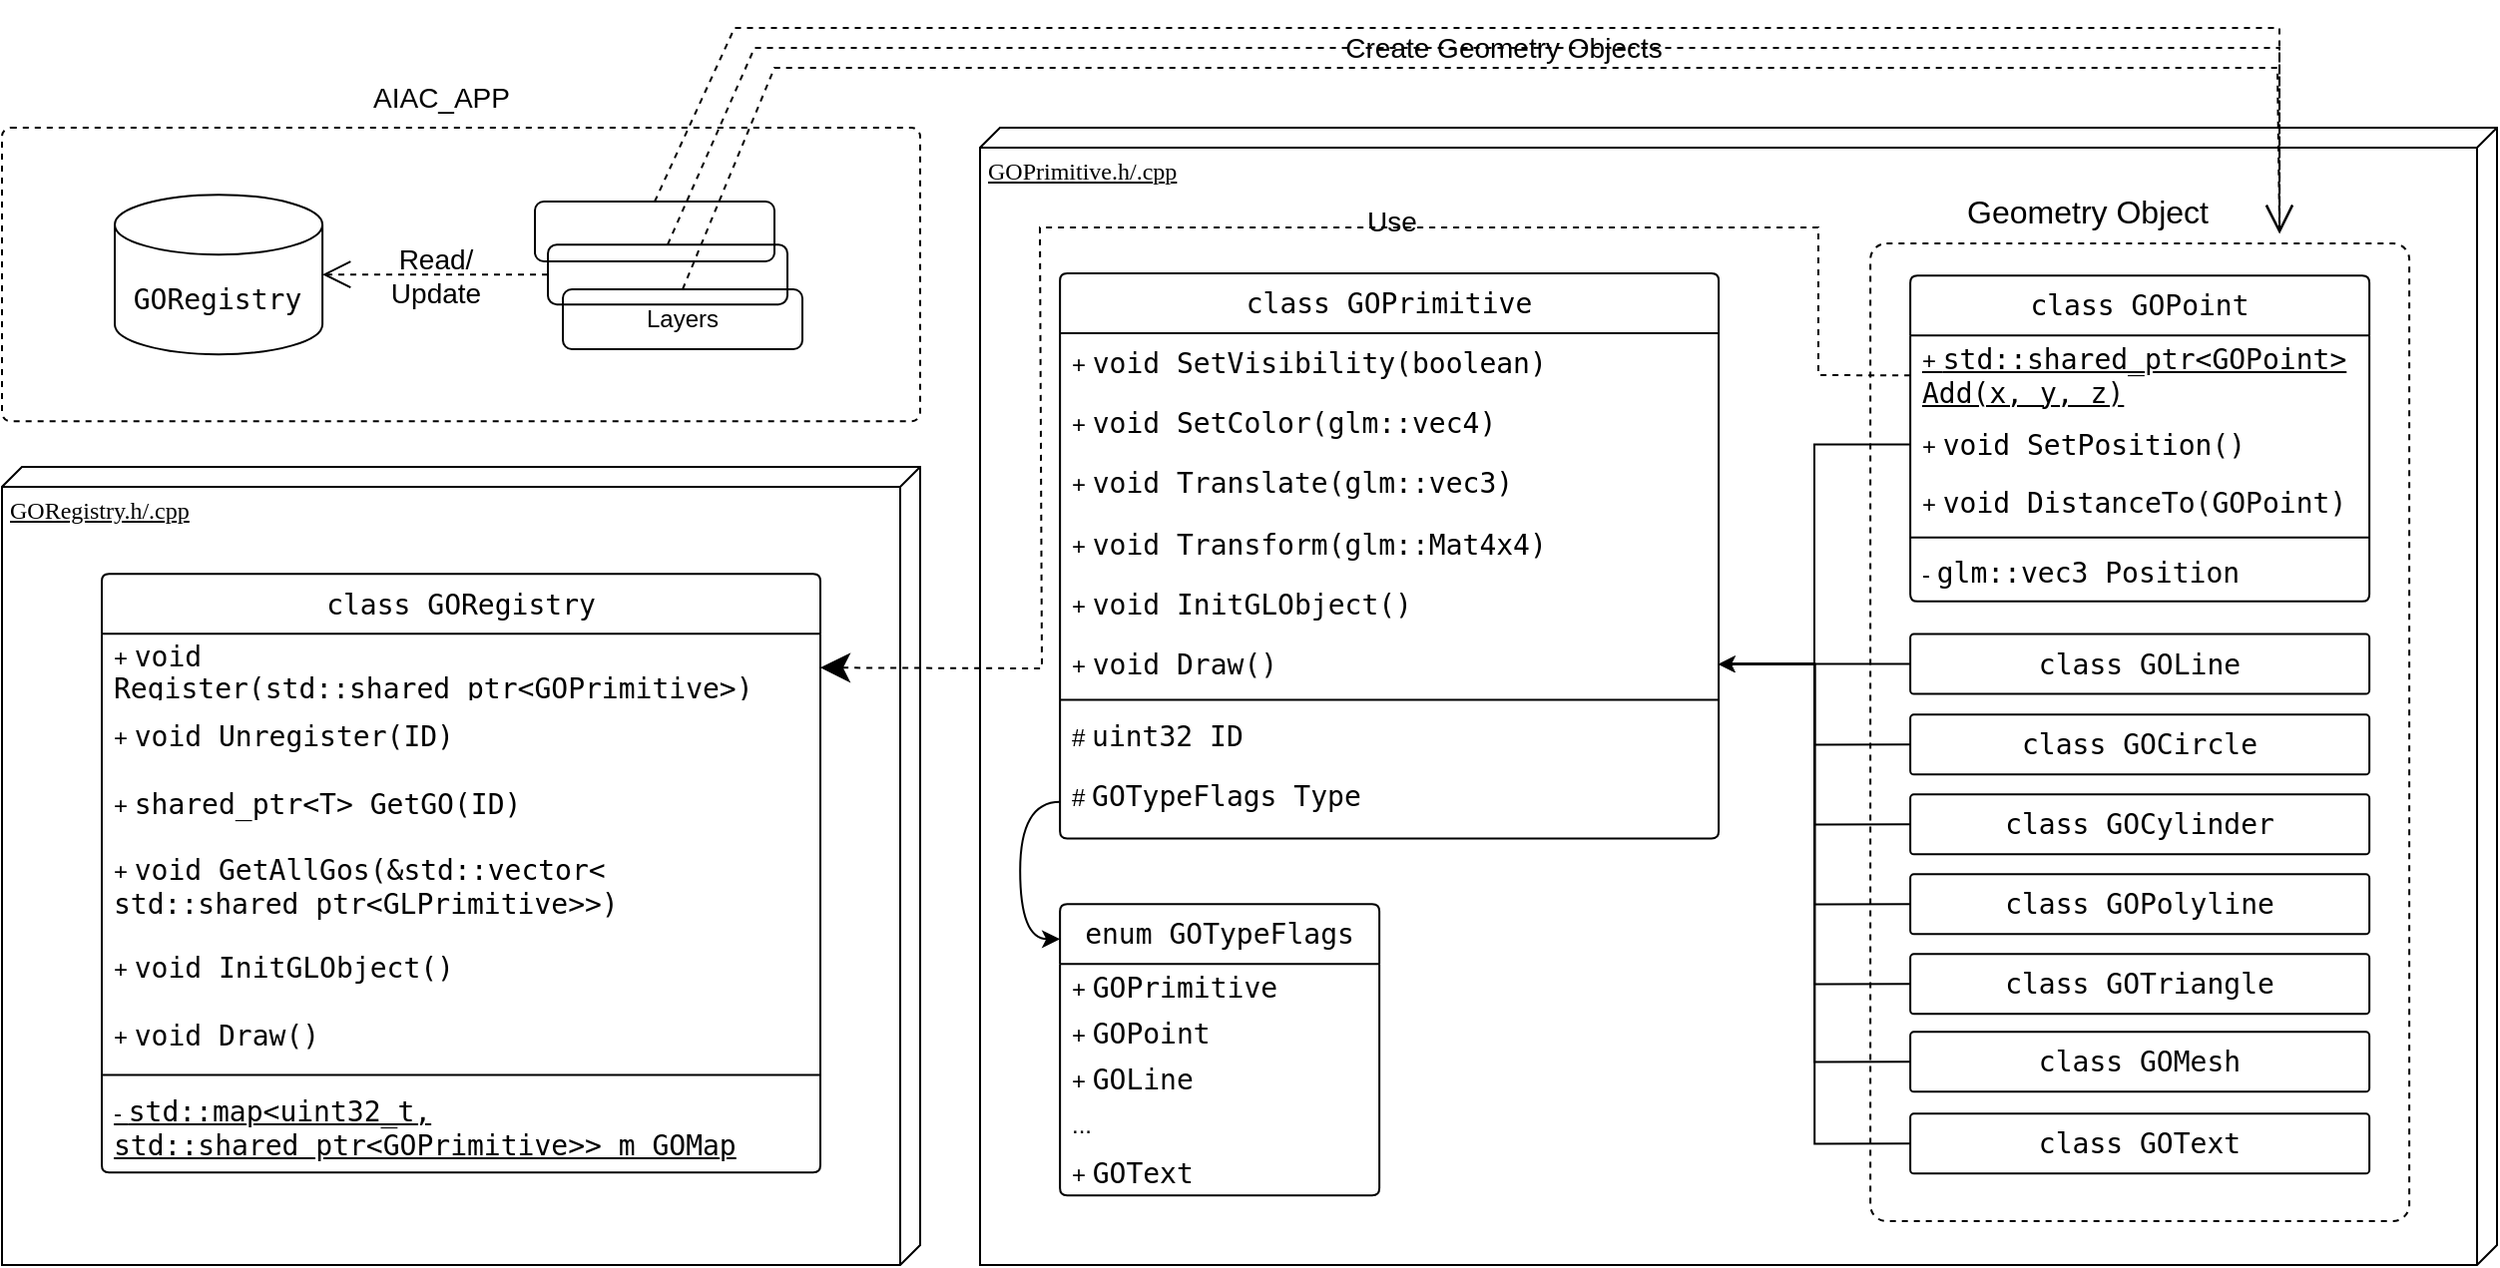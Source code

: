 <mxfile scale="2" border="0">
    <diagram id="C5RBs43oDa-KdzZeNtuy" name="Page-1">
        <mxGraphModel dx="2845" dy="1226" grid="0" gridSize="10" guides="1" tooltips="1" connect="1" arrows="1" fold="1" page="1" pageScale="1" pageWidth="1169" pageHeight="827" background="none" math="0" shadow="0">
            <root>
                <mxCell id="WIyWlLk6GJQsqaUBKTNV-0"/>
                <mxCell id="WIyWlLk6GJQsqaUBKTNV-1" parent="WIyWlLk6GJQsqaUBKTNV-0"/>
                <mxCell id="sMStKUehqGQMSR1SdG5j-219" value="" style="rounded=1;whiteSpace=wrap;html=1;dashed=1;strokeWidth=1;perimeterSpacing=5;arcSize=3;fillColor=none;" parent="WIyWlLk6GJQsqaUBKTNV-1" vertex="1">
                    <mxGeometry x="-788" y="80" width="460" height="147.14" as="geometry"/>
                </mxCell>
                <mxCell id="sMStKUehqGQMSR1SdG5j-0" value="GOPrimitive.h/.cpp" style="verticalAlign=top;align=left;spacingTop=8;spacingLeft=2;spacingRight=12;shape=cube;size=10;direction=south;fontStyle=4;html=1;rounded=0;shadow=0;comic=0;labelBackgroundColor=none;strokeWidth=1;fontFamily=Verdana;fontSize=12;fillColor=none;fontColor=default;" parent="WIyWlLk6GJQsqaUBKTNV-1" vertex="1">
                    <mxGeometry x="-298" y="80" width="760" height="570" as="geometry"/>
                </mxCell>
                <mxCell id="sMStKUehqGQMSR1SdG5j-194" value="" style="rounded=1;whiteSpace=wrap;html=1;dashed=1;strokeWidth=1;perimeterSpacing=5;arcSize=3;fillColor=none;" parent="WIyWlLk6GJQsqaUBKTNV-1" vertex="1">
                    <mxGeometry x="148.06" y="138" width="270" height="490" as="geometry"/>
                </mxCell>
                <mxCell id="sMStKUehqGQMSR1SdG5j-5" value="" style="group;fillColor=none;" parent="WIyWlLk6GJQsqaUBKTNV-1" connectable="0" vertex="1">
                    <mxGeometry x="-257.94" y="153" width="330" height="320" as="geometry"/>
                </mxCell>
                <mxCell id="sMStKUehqGQMSR1SdG5j-6" value="&lt;span style=&quot;font-family: &amp;quot;Droid Sans Mono&amp;quot;, &amp;quot;monospace&amp;quot;, monospace, &amp;quot;UbuntuMono Nerd Font&amp;quot;, Consolas, &amp;quot;Courier New&amp;quot;, monospace; font-size: 14px;&quot;&gt;class&amp;nbsp;&lt;/span&gt;&lt;font face=&quot;Droid Sans Mono, monospace, monospace, UbuntuMono Nerd Font, Consolas, Courier New, monospace&quot;&gt;&lt;span style=&quot;font-size: 14px;&quot;&gt;GOPrimitive&lt;/span&gt;&lt;/font&gt;" style="swimlane;fontStyle=0;childLayout=stackLayout;horizontal=1;startSize=30;horizontalStack=0;resizeParent=1;resizeParentMax=0;resizeLast=0;collapsible=1;marginBottom=0;whiteSpace=wrap;html=1;fontColor=default;rounded=1;arcSize=4;swimlaneLine=1;fillColor=none;" parent="sMStKUehqGQMSR1SdG5j-5" vertex="1">
                    <mxGeometry width="330" height="283.194" as="geometry">
                        <mxRectangle x="878" y="661" width="54" height="30" as="alternateBounds"/>
                    </mxGeometry>
                </mxCell>
                <mxCell id="sMStKUehqGQMSR1SdG5j-7" value="&lt;div style=&quot;text-align: center;&quot;&gt;&lt;span style=&quot;background-color: initial;&quot;&gt;+&amp;nbsp;&lt;/span&gt;&lt;span style=&quot;background-color: initial;&quot;&gt;&lt;font face=&quot;Droid Sans Mono, monospace, monospace, UbuntuMono Nerd Font, Consolas, Courier New, monospace&quot;&gt;&lt;span style=&quot;font-size: 14px;&quot;&gt;void SetVisibility(boolean)&lt;/span&gt;&lt;/font&gt;&lt;/span&gt;&lt;/div&gt;" style="text;strokeColor=none;fillColor=none;align=left;verticalAlign=middle;spacingLeft=4;spacingRight=4;overflow=hidden;points=[[0,0.5],[1,0.5]];portConstraint=eastwest;rotatable=0;whiteSpace=wrap;html=1;fontColor=default;" parent="sMStKUehqGQMSR1SdG5j-6" vertex="1">
                    <mxGeometry y="30" width="330" height="30.155" as="geometry"/>
                </mxCell>
                <mxCell id="sMStKUehqGQMSR1SdG5j-8" value="&lt;span style=&quot;text-align: center; background-color: initial;&quot;&gt;+&amp;nbsp;&lt;/span&gt;&lt;span style=&quot;text-align: center; background-color: initial;&quot;&gt;&lt;font face=&quot;Droid Sans Mono, monospace, monospace, UbuntuMono Nerd Font, Consolas, Courier New, monospace&quot;&gt;&lt;span style=&quot;font-size: 14px;&quot;&gt;void SetColor(glm::vec4)&lt;/span&gt;&lt;/font&gt;&lt;/span&gt;" style="text;strokeColor=none;fillColor=none;align=left;verticalAlign=middle;spacingLeft=4;spacingRight=4;overflow=hidden;points=[[0,0.5],[1,0.5]];portConstraint=eastwest;rotatable=0;whiteSpace=wrap;html=1;fontColor=default;" parent="sMStKUehqGQMSR1SdG5j-6" vertex="1">
                    <mxGeometry y="60.155" width="330" height="30.155" as="geometry"/>
                </mxCell>
                <mxCell id="sMStKUehqGQMSR1SdG5j-21" value="&lt;span style=&quot;text-align: center; background-color: initial;&quot;&gt;+&amp;nbsp;&lt;/span&gt;&lt;span style=&quot;text-align: center; background-color: initial;&quot;&gt;&lt;font face=&quot;Droid Sans Mono, monospace, monospace, UbuntuMono Nerd Font, Consolas, Courier New, monospace&quot;&gt;&lt;span style=&quot;font-size: 14px;&quot;&gt;void Translate(glm::vec3)&lt;/span&gt;&lt;/font&gt;&lt;/span&gt;" style="text;strokeColor=none;fillColor=none;align=left;verticalAlign=middle;spacingLeft=4;spacingRight=4;overflow=hidden;points=[[0,0.5],[1,0.5]];portConstraint=eastwest;rotatable=0;whiteSpace=wrap;html=1;fontColor=default;" parent="sMStKUehqGQMSR1SdG5j-6" vertex="1">
                    <mxGeometry y="90.309" width="330" height="30.155" as="geometry"/>
                </mxCell>
                <mxCell id="sMStKUehqGQMSR1SdG5j-22" value="&lt;span style=&quot;background-color: initial; text-align: center;&quot;&gt;+&amp;nbsp;&lt;/span&gt;&lt;span style=&quot;background-color: initial; text-align: center;&quot;&gt;&lt;font face=&quot;Droid Sans Mono, monospace, monospace, UbuntuMono Nerd Font, Consolas, Courier New, monospace&quot;&gt;&lt;span style=&quot;font-size: 14px;&quot;&gt;void Transform(glm::Mat4x4)&lt;/span&gt;&lt;/font&gt;&lt;/span&gt;" style="text;strokeColor=none;fillColor=none;align=left;verticalAlign=middle;spacingLeft=4;spacingRight=4;overflow=hidden;points=[[0,0.5],[1,0.5]];portConstraint=eastwest;rotatable=0;whiteSpace=wrap;html=1;fontColor=default;" parent="sMStKUehqGQMSR1SdG5j-6" vertex="1">
                    <mxGeometry y="120.464" width="330" height="30.155" as="geometry"/>
                </mxCell>
                <mxCell id="sMStKUehqGQMSR1SdG5j-23" value="&lt;span style=&quot;background-color: initial; text-align: center;&quot;&gt;+&amp;nbsp;&lt;/span&gt;&lt;span style=&quot;background-color: initial; text-align: center;&quot;&gt;&lt;font face=&quot;Droid Sans Mono, monospace, monospace, UbuntuMono Nerd Font, Consolas, Courier New, monospace&quot;&gt;&lt;span style=&quot;font-size: 14px;&quot;&gt;void InitGLObject()&lt;/span&gt;&lt;/font&gt;&lt;/span&gt;" style="text;strokeColor=none;fillColor=none;align=left;verticalAlign=middle;spacingLeft=4;spacingRight=4;overflow=hidden;points=[[0,0.5],[1,0.5]];portConstraint=eastwest;rotatable=0;whiteSpace=wrap;html=1;fontColor=default;" parent="sMStKUehqGQMSR1SdG5j-6" vertex="1">
                    <mxGeometry y="150.619" width="330" height="30.155" as="geometry"/>
                </mxCell>
                <mxCell id="sMStKUehqGQMSR1SdG5j-24" value="&lt;span style=&quot;background-color: initial; text-align: center;&quot;&gt;+&amp;nbsp;&lt;/span&gt;&lt;span style=&quot;background-color: initial; text-align: center;&quot;&gt;&lt;font face=&quot;Droid Sans Mono, monospace, monospace, UbuntuMono Nerd Font, Consolas, Courier New, monospace&quot;&gt;&lt;span style=&quot;font-size: 14px;&quot;&gt;void Draw()&lt;/span&gt;&lt;/font&gt;&lt;/span&gt;" style="text;strokeColor=none;fillColor=none;align=left;verticalAlign=middle;spacingLeft=4;spacingRight=4;overflow=hidden;points=[[0,0.5],[1,0.5]];portConstraint=eastwest;rotatable=0;whiteSpace=wrap;html=1;fontColor=default;" parent="sMStKUehqGQMSR1SdG5j-6" vertex="1">
                    <mxGeometry y="180.773" width="330" height="30.155" as="geometry"/>
                </mxCell>
                <mxCell id="sMStKUehqGQMSR1SdG5j-28" value="" style="line;strokeWidth=1;fillColor=none;align=left;verticalAlign=middle;spacingTop=-1;spacingLeft=3;spacingRight=3;rotatable=0;labelPosition=right;points=[];portConstraint=eastwest;strokeColor=inherit;" parent="sMStKUehqGQMSR1SdG5j-6" vertex="1">
                    <mxGeometry y="210.928" width="330" height="5.571" as="geometry"/>
                </mxCell>
                <mxCell id="sMStKUehqGQMSR1SdG5j-31" value="&lt;span style=&quot;background-color: initial; text-align: center;&quot;&gt;#&amp;nbsp;&lt;/span&gt;&lt;span style=&quot;background-color: initial; text-align: center;&quot;&gt;&lt;font face=&quot;Droid Sans Mono, monospace, monospace, UbuntuMono Nerd Font, Consolas, Courier New, monospace&quot;&gt;&lt;span style=&quot;font-size: 14px;&quot;&gt;uint32 ID&lt;/span&gt;&lt;/font&gt;&lt;/span&gt;" style="text;strokeColor=none;fillColor=none;align=left;verticalAlign=middle;spacingLeft=4;spacingRight=4;overflow=hidden;points=[[0,0.5],[1,0.5]];portConstraint=eastwest;rotatable=0;whiteSpace=wrap;html=1;fontColor=default;" parent="sMStKUehqGQMSR1SdG5j-6" vertex="1">
                    <mxGeometry y="216.499" width="330" height="30.155" as="geometry"/>
                </mxCell>
                <mxCell id="sMStKUehqGQMSR1SdG5j-9" value="&lt;span style=&quot;text-align: center; background-color: initial;&quot;&gt;#&amp;nbsp;&lt;/span&gt;&lt;span style=&quot;text-align: center; background-color: initial;&quot;&gt;&lt;font face=&quot;Droid Sans Mono, monospace, monospace, UbuntuMono Nerd Font, Consolas, Courier New, monospace&quot;&gt;&lt;span style=&quot;font-size: 14px;&quot;&gt;GOTypeFlags Type&lt;/span&gt;&lt;/font&gt;&lt;/span&gt;" style="text;strokeColor=none;fillColor=none;align=left;verticalAlign=top;spacingLeft=4;spacingRight=4;overflow=hidden;points=[[0,0.5],[1,0.5]];portConstraint=eastwest;rotatable=0;whiteSpace=wrap;html=1;fontColor=default;" parent="sMStKUehqGQMSR1SdG5j-6" vertex="1">
                    <mxGeometry y="246.654" width="330" height="36.54" as="geometry"/>
                </mxCell>
                <mxCell id="sMStKUehqGQMSR1SdG5j-33" value="" style="group" parent="WIyWlLk6GJQsqaUBKTNV-1" connectable="0" vertex="1">
                    <mxGeometry x="-257.94" y="469.16" width="160" height="150" as="geometry"/>
                </mxCell>
                <mxCell id="sMStKUehqGQMSR1SdG5j-34" value="&lt;span style=&quot;font-family: &amp;quot;Droid Sans Mono&amp;quot;, &amp;quot;monospace&amp;quot;, monospace, &amp;quot;UbuntuMono Nerd Font&amp;quot;, Consolas, &amp;quot;Courier New&amp;quot;, monospace; font-size: 14px;&quot;&gt;enum&amp;nbsp;&lt;/span&gt;&lt;font face=&quot;Droid Sans Mono, monospace, monospace, UbuntuMono Nerd Font, Consolas, Courier New, monospace&quot;&gt;&lt;span style=&quot;font-size: 14px;&quot;&gt;GOTypeFlags&lt;/span&gt;&lt;/font&gt;" style="swimlane;fontStyle=0;childLayout=stackLayout;horizontal=1;startSize=30;horizontalStack=0;resizeParent=1;resizeParentMax=0;resizeLast=0;collapsible=1;marginBottom=0;whiteSpace=wrap;html=1;fontColor=default;rounded=1;arcSize=4;swimlaneLine=1;fillColor=none;" parent="sMStKUehqGQMSR1SdG5j-33" vertex="1">
                    <mxGeometry width="160" height="145.979" as="geometry">
                        <mxRectangle x="878" y="661" width="54" height="30" as="alternateBounds"/>
                    </mxGeometry>
                </mxCell>
                <mxCell id="sMStKUehqGQMSR1SdG5j-43" value="&lt;span style=&quot;background-color: initial; text-align: center;&quot;&gt;+&amp;nbsp;&lt;font face=&quot;Droid Sans Mono, monospace, monospace, UbuntuMono Nerd Font, Consolas, Courier New, monospace&quot;&gt;&lt;span style=&quot;font-size: 14px;&quot;&gt;GOPrimitive&lt;/span&gt;&lt;/font&gt;&lt;/span&gt;" style="text;strokeColor=none;fillColor=none;align=left;verticalAlign=middle;spacingLeft=4;spacingRight=4;overflow=hidden;points=[[0,0.5],[1,0.5]];portConstraint=eastwest;rotatable=0;whiteSpace=wrap;html=1;fontColor=default;" parent="sMStKUehqGQMSR1SdG5j-34" vertex="1">
                    <mxGeometry y="30" width="160" height="23.196" as="geometry"/>
                </mxCell>
                <mxCell id="sMStKUehqGQMSR1SdG5j-46" value="&lt;span style=&quot;background-color: initial; text-align: center;&quot;&gt;+&amp;nbsp;&lt;font face=&quot;Droid Sans Mono, monospace, monospace, UbuntuMono Nerd Font, Consolas, Courier New, monospace&quot;&gt;&lt;span style=&quot;font-size: 14px;&quot;&gt;GOPoint&lt;/span&gt;&lt;/font&gt;&lt;/span&gt;" style="text;strokeColor=none;fillColor=none;align=left;verticalAlign=middle;spacingLeft=4;spacingRight=4;overflow=hidden;points=[[0,0.5],[1,0.5]];portConstraint=eastwest;rotatable=0;whiteSpace=wrap;html=1;fontColor=default;" parent="sMStKUehqGQMSR1SdG5j-34" vertex="1">
                    <mxGeometry y="53.196" width="160" height="23.196" as="geometry"/>
                </mxCell>
                <mxCell id="sMStKUehqGQMSR1SdG5j-48" value="&lt;span style=&quot;background-color: initial; text-align: center;&quot;&gt;+&amp;nbsp;&lt;font face=&quot;Droid Sans Mono, monospace, monospace, UbuntuMono Nerd Font, Consolas, Courier New, monospace&quot;&gt;&lt;span style=&quot;font-size: 14px;&quot;&gt;GOLine&lt;/span&gt;&lt;/font&gt;&lt;/span&gt;" style="text;strokeColor=none;fillColor=none;align=left;verticalAlign=middle;spacingLeft=4;spacingRight=4;overflow=hidden;points=[[0,0.5],[1,0.5]];portConstraint=eastwest;rotatable=0;whiteSpace=wrap;html=1;fontColor=default;" parent="sMStKUehqGQMSR1SdG5j-34" vertex="1">
                    <mxGeometry y="76.392" width="160" height="23.196" as="geometry"/>
                </mxCell>
                <mxCell id="sMStKUehqGQMSR1SdG5j-161" value="&lt;div style=&quot;text-align: center;&quot;&gt;&lt;span style=&quot;background-color: initial;&quot;&gt;...&lt;/span&gt;&lt;/div&gt;" style="text;strokeColor=none;fillColor=none;align=left;verticalAlign=middle;spacingLeft=4;spacingRight=4;overflow=hidden;points=[[0,0.5],[1,0.5]];portConstraint=eastwest;rotatable=0;whiteSpace=wrap;html=1;fontColor=default;" parent="sMStKUehqGQMSR1SdG5j-34" vertex="1">
                    <mxGeometry y="99.588" width="160" height="23.196" as="geometry"/>
                </mxCell>
                <mxCell id="sMStKUehqGQMSR1SdG5j-53" value="&lt;span style=&quot;background-color: initial; text-align: center;&quot;&gt;+&amp;nbsp;&lt;font face=&quot;Droid Sans Mono, monospace, monospace, UbuntuMono Nerd Font, Consolas, Courier New, monospace&quot;&gt;&lt;span style=&quot;font-size: 14px;&quot;&gt;GOText&lt;/span&gt;&lt;/font&gt;&lt;/span&gt;" style="text;strokeColor=none;fillColor=none;align=left;verticalAlign=middle;spacingLeft=4;spacingRight=4;overflow=hidden;points=[[0,0.5],[1,0.5]];portConstraint=eastwest;rotatable=0;whiteSpace=wrap;html=1;fontColor=default;" parent="sMStKUehqGQMSR1SdG5j-34" vertex="1">
                    <mxGeometry y="122.784" width="160" height="23.196" as="geometry"/>
                </mxCell>
                <mxCell id="sMStKUehqGQMSR1SdG5j-54" value="" style="group;fillColor=none;" parent="WIyWlLk6GJQsqaUBKTNV-1" connectable="0" vertex="1">
                    <mxGeometry x="168.06" y="154.16" width="230" height="190" as="geometry"/>
                </mxCell>
                <mxCell id="sMStKUehqGQMSR1SdG5j-55" value="&lt;span style=&quot;font-family: &amp;quot;Droid Sans Mono&amp;quot;, &amp;quot;monospace&amp;quot;, monospace, &amp;quot;UbuntuMono Nerd Font&amp;quot;, Consolas, &amp;quot;Courier New&amp;quot;, monospace; font-size: 14px;&quot;&gt;class&amp;nbsp;&lt;/span&gt;&lt;span style=&quot;font-family: &amp;quot;Droid Sans Mono&amp;quot;, monospace, monospace, &amp;quot;UbuntuMono Nerd Font&amp;quot;, Consolas, &amp;quot;Courier New&amp;quot;, monospace; font-size: 14px;&quot;&gt;GOPoint&lt;/span&gt;" style="swimlane;fontStyle=0;childLayout=stackLayout;horizontal=1;startSize=30;horizontalStack=0;resizeParent=1;resizeParentMax=0;resizeLast=0;collapsible=1;marginBottom=0;whiteSpace=wrap;html=1;fontColor=default;rounded=1;arcSize=4;swimlaneLine=1;fillColor=none;" parent="sMStKUehqGQMSR1SdG5j-54" vertex="1">
                    <mxGeometry width="230" height="163.267" as="geometry">
                        <mxRectangle x="878" y="661" width="54" height="30" as="alternateBounds"/>
                    </mxGeometry>
                </mxCell>
                <mxCell id="sMStKUehqGQMSR1SdG5j-189" value="&lt;u&gt;&lt;span style=&quot;background-color: initial; text-align: center;&quot;&gt;+&amp;nbsp;&lt;/span&gt;&lt;span style=&quot;background-color: initial; text-align: center;&quot;&gt;&lt;font face=&quot;Droid Sans Mono, monospace, monospace, UbuntuMono Nerd Font, Consolas, Courier New, monospace&quot;&gt;&lt;span style=&quot;font-size: 14px;&quot;&gt;std::shared_ptr&amp;lt;GOPoint&amp;gt; Add(x, y, z)&lt;/span&gt;&lt;/font&gt;&lt;/span&gt;&lt;/u&gt;" style="text;strokeColor=none;fillColor=none;align=left;verticalAlign=middle;spacingLeft=4;spacingRight=4;overflow=hidden;points=[[0,0.5],[1,0.5]];portConstraint=eastwest;rotatable=0;whiteSpace=wrap;html=1;fontColor=default;" parent="sMStKUehqGQMSR1SdG5j-55" vertex="1">
                    <mxGeometry y="30" width="230" height="40" as="geometry"/>
                </mxCell>
                <mxCell id="sMStKUehqGQMSR1SdG5j-60" value="&lt;span style=&quot;background-color: initial; text-align: center;&quot;&gt;+&amp;nbsp;&lt;/span&gt;&lt;span style=&quot;background-color: initial; text-align: center;&quot;&gt;&lt;font face=&quot;Droid Sans Mono, monospace, monospace, UbuntuMono Nerd Font, Consolas, Courier New, monospace&quot;&gt;&lt;span style=&quot;font-size: 14px;&quot;&gt;void SetPosition()&lt;/span&gt;&lt;/font&gt;&lt;/span&gt;" style="text;strokeColor=none;fillColor=none;align=left;verticalAlign=middle;spacingLeft=4;spacingRight=4;overflow=hidden;points=[[0,0.5],[1,0.5]];portConstraint=eastwest;rotatable=0;whiteSpace=wrap;html=1;fontColor=default;" parent="sMStKUehqGQMSR1SdG5j-55" vertex="1">
                    <mxGeometry y="70" width="230" height="29.286" as="geometry"/>
                </mxCell>
                <mxCell id="sMStKUehqGQMSR1SdG5j-61" value="&lt;span style=&quot;background-color: initial; text-align: center;&quot;&gt;+&amp;nbsp;&lt;/span&gt;&lt;span style=&quot;background-color: initial; text-align: center;&quot;&gt;&lt;font face=&quot;Droid Sans Mono, monospace, monospace, UbuntuMono Nerd Font, Consolas, Courier New, monospace&quot;&gt;&lt;span style=&quot;font-size: 14px;&quot;&gt;void DistanceTo(GOPoint)&lt;/span&gt;&lt;/font&gt;&lt;/span&gt;" style="text;strokeColor=none;fillColor=none;align=left;verticalAlign=middle;spacingLeft=4;spacingRight=4;overflow=hidden;points=[[0,0.5],[1,0.5]];portConstraint=eastwest;rotatable=0;whiteSpace=wrap;html=1;fontColor=default;" parent="sMStKUehqGQMSR1SdG5j-55" vertex="1">
                    <mxGeometry y="99.286" width="230" height="29.285" as="geometry"/>
                </mxCell>
                <mxCell id="sMStKUehqGQMSR1SdG5j-62" value="" style="line;strokeWidth=1;fillColor=none;align=left;verticalAlign=middle;spacingTop=-1;spacingLeft=3;spacingRight=3;rotatable=0;labelPosition=right;points=[];portConstraint=eastwest;strokeColor=inherit;" parent="sMStKUehqGQMSR1SdG5j-55" vertex="1">
                    <mxGeometry y="128.571" width="230" height="5.411" as="geometry"/>
                </mxCell>
                <mxCell id="sMStKUehqGQMSR1SdG5j-63" value="&lt;span style=&quot;background-color: initial; text-align: center;&quot;&gt;-&lt;/span&gt;&lt;span style=&quot;background-color: initial; text-align: center;&quot;&gt;&amp;nbsp;&lt;/span&gt;&lt;span style=&quot;background-color: initial; text-align: center;&quot;&gt;&lt;font face=&quot;Droid Sans Mono, monospace, monospace, UbuntuMono Nerd Font, Consolas, Courier New, monospace&quot;&gt;&lt;span style=&quot;font-size: 14px;&quot;&gt;glm::vec3 Position&lt;/span&gt;&lt;/font&gt;&lt;/span&gt;" style="text;strokeColor=none;fillColor=none;align=left;verticalAlign=middle;spacingLeft=4;spacingRight=4;overflow=hidden;points=[[0,0.5],[1,0.5]];portConstraint=eastwest;rotatable=0;whiteSpace=wrap;html=1;fontColor=default;" parent="sMStKUehqGQMSR1SdG5j-55" vertex="1">
                    <mxGeometry y="133.981" width="230" height="29.286" as="geometry"/>
                </mxCell>
                <mxCell id="sMStKUehqGQMSR1SdG5j-115" value="GORegistry.h/.cpp" style="verticalAlign=top;align=left;spacingTop=8;spacingLeft=2;spacingRight=12;shape=cube;size=10;direction=south;fontStyle=4;html=1;rounded=0;shadow=0;comic=0;labelBackgroundColor=none;strokeWidth=1;fontFamily=Verdana;fontSize=12;fillColor=none;fontColor=default;" parent="WIyWlLk6GJQsqaUBKTNV-1" vertex="1">
                    <mxGeometry x="-788" y="250" width="460" height="400" as="geometry"/>
                </mxCell>
                <mxCell id="sMStKUehqGQMSR1SdG5j-117" value="" style="group" parent="WIyWlLk6GJQsqaUBKTNV-1" connectable="0" vertex="1">
                    <mxGeometry x="-738" y="303.62" width="360" height="300" as="geometry"/>
                </mxCell>
                <mxCell id="sMStKUehqGQMSR1SdG5j-118" value="&lt;span style=&quot;font-family: &amp;quot;Droid Sans Mono&amp;quot;, &amp;quot;monospace&amp;quot;, monospace, &amp;quot;UbuntuMono Nerd Font&amp;quot;, Consolas, &amp;quot;Courier New&amp;quot;, monospace; font-size: 14px;&quot;&gt;class&amp;nbsp;&lt;/span&gt;&lt;font face=&quot;Droid Sans Mono, monospace, monospace, UbuntuMono Nerd Font, Consolas, Courier New, monospace&quot;&gt;&lt;span style=&quot;font-size: 14px;&quot;&gt;GORegistry&lt;/span&gt;&lt;/font&gt;" style="swimlane;fontStyle=0;childLayout=stackLayout;horizontal=1;startSize=30;horizontalStack=0;resizeParent=1;resizeParentMax=0;resizeLast=0;collapsible=1;marginBottom=0;whiteSpace=wrap;html=1;fontColor=default;rounded=1;arcSize=4;swimlaneLine=1;fillColor=none;" parent="sMStKUehqGQMSR1SdG5j-117" vertex="1">
                    <mxGeometry width="360" height="299.999" as="geometry">
                        <mxRectangle x="878" y="661" width="54" height="30" as="alternateBounds"/>
                    </mxGeometry>
                </mxCell>
                <mxCell id="sMStKUehqGQMSR1SdG5j-119" value="&lt;div style=&quot;&quot;&gt;&lt;span style=&quot;background-color: initial;&quot;&gt;+&amp;nbsp;&lt;/span&gt;&lt;span style=&quot;background-color: initial;&quot;&gt;&lt;font face=&quot;Droid Sans Mono, monospace, monospace, UbuntuMono Nerd Font, Consolas, Courier New, monospace&quot;&gt;&lt;span style=&quot;font-size: 14px;&quot;&gt;void Register(std::shared_ptr&amp;lt;GOPrimitive&amp;gt;)&lt;/span&gt;&lt;/font&gt;&lt;/span&gt;&lt;/div&gt;" style="text;strokeColor=none;fillColor=none;align=left;verticalAlign=middle;spacingLeft=4;spacingRight=4;overflow=hidden;points=[[0,0.5],[1,0.5]];portConstraint=eastwest;rotatable=0;whiteSpace=wrap;html=1;fontColor=default;" parent="sMStKUehqGQMSR1SdG5j-118" vertex="1">
                    <mxGeometry y="30" width="360" height="34.021" as="geometry"/>
                </mxCell>
                <mxCell id="sMStKUehqGQMSR1SdG5j-120" value="&lt;span style=&quot;text-align: center; background-color: initial;&quot;&gt;+&amp;nbsp;&lt;/span&gt;&lt;span style=&quot;text-align: center; background-color: initial;&quot;&gt;&lt;font face=&quot;Droid Sans Mono, monospace, monospace, UbuntuMono Nerd Font, Consolas, Courier New, monospace&quot;&gt;&lt;span style=&quot;font-size: 14px;&quot;&gt;void Unregister(ID)&lt;/span&gt;&lt;/font&gt;&lt;/span&gt;" style="text;strokeColor=none;fillColor=none;align=left;verticalAlign=middle;spacingLeft=4;spacingRight=4;overflow=hidden;points=[[0,0.5],[1,0.5]];portConstraint=eastwest;rotatable=0;whiteSpace=wrap;html=1;fontColor=default;" parent="sMStKUehqGQMSR1SdG5j-118" vertex="1">
                    <mxGeometry y="64.021" width="360" height="34.021" as="geometry"/>
                </mxCell>
                <mxCell id="sMStKUehqGQMSR1SdG5j-121" value="&lt;span style=&quot;text-align: center; background-color: initial;&quot;&gt;+ &lt;/span&gt;&lt;span style=&quot;text-align: center; background-color: initial;&quot;&gt;&lt;font face=&quot;Droid Sans Mono, monospace, monospace, UbuntuMono Nerd Font, Consolas, Courier New, monospace&quot;&gt;&lt;span style=&quot;font-size: 14px;&quot;&gt;shared_ptr&amp;lt;T&amp;gt; GetGO(ID)&lt;/span&gt;&lt;/font&gt;&lt;/span&gt;" style="text;strokeColor=none;fillColor=none;align=left;verticalAlign=middle;spacingLeft=4;spacingRight=4;overflow=hidden;points=[[0,0.5],[1,0.5]];portConstraint=eastwest;rotatable=0;whiteSpace=wrap;html=1;fontColor=default;" parent="sMStKUehqGQMSR1SdG5j-118" vertex="1">
                    <mxGeometry y="98.041" width="360" height="34.021" as="geometry"/>
                </mxCell>
                <mxCell id="sMStKUehqGQMSR1SdG5j-122" value="&lt;span style=&quot;background-color: initial; text-align: center;&quot;&gt;+ &lt;/span&gt;&lt;span style=&quot;font-family: &amp;quot;Droid Sans Mono&amp;quot;, monospace, monospace, &amp;quot;UbuntuMono Nerd Font&amp;quot;, Consolas, &amp;quot;Courier New&amp;quot;, monospace; font-size: 14px; text-align: center;&quot;&gt;void GetAllGos(&amp;amp;&lt;/span&gt;&lt;span style=&quot;font-family: &amp;quot;Droid Sans Mono&amp;quot;, monospace, monospace, &amp;quot;UbuntuMono Nerd Font&amp;quot;, Consolas, &amp;quot;Courier New&amp;quot;, monospace; font-size: 14px; text-align: center;&quot;&gt;std::vector&amp;lt; std::shared_ptr&amp;lt;GLPrimitive&amp;gt;&amp;gt;)&lt;/span&gt;" style="text;strokeColor=none;fillColor=none;align=left;verticalAlign=middle;spacingLeft=4;spacingRight=4;overflow=hidden;points=[[0,0.5],[1,0.5]];portConstraint=eastwest;rotatable=0;whiteSpace=wrap;html=1;fontColor=default;" parent="sMStKUehqGQMSR1SdG5j-118" vertex="1">
                    <mxGeometry y="132.062" width="360" height="47.94" as="geometry"/>
                </mxCell>
                <mxCell id="sMStKUehqGQMSR1SdG5j-123" value="&lt;span style=&quot;background-color: initial; text-align: center;&quot;&gt;+&amp;nbsp;&lt;/span&gt;&lt;span style=&quot;background-color: initial; text-align: center;&quot;&gt;&lt;font face=&quot;Droid Sans Mono, monospace, monospace, UbuntuMono Nerd Font, Consolas, Courier New, monospace&quot;&gt;&lt;span style=&quot;font-size: 14px;&quot;&gt;void InitGLObject()&lt;/span&gt;&lt;/font&gt;&lt;/span&gt;" style="text;strokeColor=none;fillColor=none;align=left;verticalAlign=middle;spacingLeft=4;spacingRight=4;overflow=hidden;points=[[0,0.5],[1,0.5]];portConstraint=eastwest;rotatable=0;whiteSpace=wrap;html=1;fontColor=default;" parent="sMStKUehqGQMSR1SdG5j-118" vertex="1">
                    <mxGeometry y="180.002" width="360" height="34.021" as="geometry"/>
                </mxCell>
                <mxCell id="sMStKUehqGQMSR1SdG5j-124" value="&lt;span style=&quot;background-color: initial; text-align: center;&quot;&gt;+&amp;nbsp;&lt;/span&gt;&lt;span style=&quot;background-color: initial; text-align: center;&quot;&gt;&lt;font face=&quot;Droid Sans Mono, monospace, monospace, UbuntuMono Nerd Font, Consolas, Courier New, monospace&quot;&gt;&lt;span style=&quot;font-size: 14px;&quot;&gt;void Draw()&lt;/span&gt;&lt;/font&gt;&lt;/span&gt;" style="text;strokeColor=none;fillColor=none;align=left;verticalAlign=middle;spacingLeft=4;spacingRight=4;overflow=hidden;points=[[0,0.5],[1,0.5]];portConstraint=eastwest;rotatable=0;whiteSpace=wrap;html=1;fontColor=default;" parent="sMStKUehqGQMSR1SdG5j-118" vertex="1">
                    <mxGeometry y="214.022" width="360" height="34.021" as="geometry"/>
                </mxCell>
                <mxCell id="sMStKUehqGQMSR1SdG5j-125" value="" style="line;strokeWidth=1;fillColor=none;align=left;verticalAlign=middle;spacingTop=-1;spacingLeft=3;spacingRight=3;rotatable=0;labelPosition=right;points=[];portConstraint=eastwest;strokeColor=inherit;" parent="sMStKUehqGQMSR1SdG5j-118" vertex="1">
                    <mxGeometry y="248.043" width="360" height="6.286" as="geometry"/>
                </mxCell>
                <mxCell id="sMStKUehqGQMSR1SdG5j-126" value="&lt;u&gt;&lt;span style=&quot;background-color: initial; text-align: center;&quot;&gt;-&lt;/span&gt;&lt;span style=&quot;background-color: initial; text-align: center;&quot;&gt;&amp;nbsp;&lt;/span&gt;&lt;font face=&quot;Droid Sans Mono, monospace, monospace, UbuntuMono Nerd Font, Consolas, Courier New, monospace&quot;&gt;&lt;span style=&quot;font-size: 14px;&quot;&gt;std::map&amp;lt;uint32_t, std::shared_ptr&amp;lt;GOPrimitive&amp;gt;&amp;gt; m_GOMap&lt;/span&gt;&lt;/font&gt;&lt;/u&gt;" style="text;strokeColor=none;fillColor=none;align=left;verticalAlign=middle;spacingLeft=4;spacingRight=4;overflow=hidden;points=[[0,0.5],[1,0.5]];portConstraint=eastwest;rotatable=0;whiteSpace=wrap;html=1;fontColor=default;" parent="sMStKUehqGQMSR1SdG5j-118" vertex="1">
                    <mxGeometry y="254.329" width="360" height="45.67" as="geometry"/>
                </mxCell>
                <mxCell id="sMStKUehqGQMSR1SdG5j-144" style="edgeStyle=orthogonalEdgeStyle;rounded=0;orthogonalLoop=1;jettySize=auto;html=1;exitX=0;exitY=0.5;exitDx=0;exitDy=0;entryX=0;entryY=0.12;entryDx=0;entryDy=0;entryPerimeter=0;curved=1;" parent="WIyWlLk6GJQsqaUBKTNV-1" source="sMStKUehqGQMSR1SdG5j-9" target="sMStKUehqGQMSR1SdG5j-34" edge="1">
                    <mxGeometry relative="1" as="geometry"/>
                </mxCell>
                <mxCell id="sMStKUehqGQMSR1SdG5j-201" style="edgeStyle=orthogonalEdgeStyle;rounded=0;orthogonalLoop=1;jettySize=auto;html=1;exitX=0;exitY=0.5;exitDx=0;exitDy=0;endArrow=classic;endFill=1;endSize=5;" parent="WIyWlLk6GJQsqaUBKTNV-1" source="sMStKUehqGQMSR1SdG5j-177" target="sMStKUehqGQMSR1SdG5j-24" edge="1">
                    <mxGeometry relative="1" as="geometry"/>
                </mxCell>
                <mxCell id="sMStKUehqGQMSR1SdG5j-177" value="&lt;span style=&quot;font-family: &amp;quot;Droid Sans Mono&amp;quot;, &amp;quot;monospace&amp;quot;, monospace, &amp;quot;UbuntuMono Nerd Font&amp;quot;, Consolas, &amp;quot;Courier New&amp;quot;, monospace; font-size: 14px;&quot;&gt;class&amp;nbsp;&lt;/span&gt;&lt;span style=&quot;font-family: &amp;quot;Droid Sans Mono&amp;quot;, monospace, monospace, &amp;quot;UbuntuMono Nerd Font&amp;quot;, Consolas, &amp;quot;Courier New&amp;quot;, monospace; font-size: 14px;&quot;&gt;GOCircle&lt;/span&gt;" style="rounded=1;whiteSpace=wrap;html=1;arcSize=6;fillColor=none;" parent="WIyWlLk6GJQsqaUBKTNV-1" vertex="1">
                    <mxGeometry x="168.06" y="374.16" width="230" height="30" as="geometry"/>
                </mxCell>
                <mxCell id="sMStKUehqGQMSR1SdG5j-202" style="edgeStyle=orthogonalEdgeStyle;rounded=0;orthogonalLoop=1;jettySize=auto;html=1;exitX=0;exitY=0.5;exitDx=0;exitDy=0;endArrow=classic;endFill=1;endSize=5;" parent="WIyWlLk6GJQsqaUBKTNV-1" source="sMStKUehqGQMSR1SdG5j-179" target="sMStKUehqGQMSR1SdG5j-24" edge="1">
                    <mxGeometry relative="1" as="geometry"/>
                </mxCell>
                <mxCell id="sMStKUehqGQMSR1SdG5j-179" value="&lt;span style=&quot;font-family: &amp;quot;Droid Sans Mono&amp;quot;, &amp;quot;monospace&amp;quot;, monospace, &amp;quot;UbuntuMono Nerd Font&amp;quot;, Consolas, &amp;quot;Courier New&amp;quot;, monospace; font-size: 14px;&quot;&gt;class&amp;nbsp;&lt;/span&gt;&lt;span style=&quot;font-family: &amp;quot;Droid Sans Mono&amp;quot;, monospace, monospace, &amp;quot;UbuntuMono Nerd Font&amp;quot;, Consolas, &amp;quot;Courier New&amp;quot;, monospace; font-size: 14px;&quot;&gt;GOCylinder&lt;/span&gt;" style="rounded=1;whiteSpace=wrap;html=1;arcSize=6;fillColor=none;" parent="WIyWlLk6GJQsqaUBKTNV-1" vertex="1">
                    <mxGeometry x="168.06" y="414.16" width="230" height="30" as="geometry"/>
                </mxCell>
                <mxCell id="sMStKUehqGQMSR1SdG5j-199" style="edgeStyle=orthogonalEdgeStyle;rounded=0;orthogonalLoop=1;jettySize=auto;html=1;exitX=0;exitY=0.5;exitDx=0;exitDy=0;entryX=1;entryY=0.5;entryDx=0;entryDy=0;endArrow=classic;endFill=1;endSize=5;" parent="WIyWlLk6GJQsqaUBKTNV-1" source="sMStKUehqGQMSR1SdG5j-181" target="sMStKUehqGQMSR1SdG5j-24" edge="1">
                    <mxGeometry relative="1" as="geometry"/>
                </mxCell>
                <mxCell id="sMStKUehqGQMSR1SdG5j-181" value="&lt;span style=&quot;font-family: &amp;quot;Droid Sans Mono&amp;quot;, &amp;quot;monospace&amp;quot;, monospace, &amp;quot;UbuntuMono Nerd Font&amp;quot;, Consolas, &amp;quot;Courier New&amp;quot;, monospace; font-size: 14px;&quot;&gt;class&amp;nbsp;&lt;/span&gt;&lt;span style=&quot;font-family: &amp;quot;Droid Sans Mono&amp;quot;, monospace, monospace, &amp;quot;UbuntuMono Nerd Font&amp;quot;, Consolas, &amp;quot;Courier New&amp;quot;, monospace; font-size: 14px;&quot;&gt;GOLine&lt;/span&gt;" style="rounded=1;whiteSpace=wrap;html=1;arcSize=6;fillColor=none;" parent="WIyWlLk6GJQsqaUBKTNV-1" vertex="1">
                    <mxGeometry x="168.06" y="333.77" width="230" height="30" as="geometry"/>
                </mxCell>
                <mxCell id="sMStKUehqGQMSR1SdG5j-203" style="edgeStyle=orthogonalEdgeStyle;rounded=0;orthogonalLoop=1;jettySize=auto;html=1;exitX=0;exitY=0.5;exitDx=0;exitDy=0;endArrow=classic;endFill=1;endSize=5;" parent="WIyWlLk6GJQsqaUBKTNV-1" source="sMStKUehqGQMSR1SdG5j-183" target="sMStKUehqGQMSR1SdG5j-24" edge="1">
                    <mxGeometry relative="1" as="geometry"/>
                </mxCell>
                <mxCell id="sMStKUehqGQMSR1SdG5j-183" value="&lt;span style=&quot;font-family: &amp;quot;Droid Sans Mono&amp;quot;, &amp;quot;monospace&amp;quot;, monospace, &amp;quot;UbuntuMono Nerd Font&amp;quot;, Consolas, &amp;quot;Courier New&amp;quot;, monospace; font-size: 14px;&quot;&gt;class&amp;nbsp;&lt;/span&gt;&lt;span style=&quot;font-family: &amp;quot;Droid Sans Mono&amp;quot;, monospace, monospace, &amp;quot;UbuntuMono Nerd Font&amp;quot;, Consolas, &amp;quot;Courier New&amp;quot;, monospace; font-size: 14px;&quot;&gt;GOPolyline&lt;/span&gt;" style="rounded=1;whiteSpace=wrap;html=1;arcSize=6;fillColor=none;" parent="WIyWlLk6GJQsqaUBKTNV-1" vertex="1">
                    <mxGeometry x="168.06" y="454.16" width="230" height="30" as="geometry"/>
                </mxCell>
                <mxCell id="sMStKUehqGQMSR1SdG5j-205" style="edgeStyle=orthogonalEdgeStyle;rounded=0;orthogonalLoop=1;jettySize=auto;html=1;exitX=0;exitY=0.5;exitDx=0;exitDy=0;endArrow=classic;endFill=1;endSize=5;" parent="WIyWlLk6GJQsqaUBKTNV-1" source="sMStKUehqGQMSR1SdG5j-184" target="sMStKUehqGQMSR1SdG5j-24" edge="1">
                    <mxGeometry relative="1" as="geometry"/>
                </mxCell>
                <mxCell id="sMStKUehqGQMSR1SdG5j-184" value="&lt;span style=&quot;font-family: &amp;quot;Droid Sans Mono&amp;quot;, &amp;quot;monospace&amp;quot;, monospace, &amp;quot;UbuntuMono Nerd Font&amp;quot;, Consolas, &amp;quot;Courier New&amp;quot;, monospace; font-size: 14px;&quot;&gt;class&amp;nbsp;&lt;/span&gt;&lt;span style=&quot;font-family: &amp;quot;Droid Sans Mono&amp;quot;, monospace, monospace, &amp;quot;UbuntuMono Nerd Font&amp;quot;, Consolas, &amp;quot;Courier New&amp;quot;, monospace; font-size: 14px;&quot;&gt;GOMesh&lt;/span&gt;" style="rounded=1;whiteSpace=wrap;html=1;arcSize=6;fillColor=none;" parent="WIyWlLk6GJQsqaUBKTNV-1" vertex="1">
                    <mxGeometry x="168.06" y="533.16" width="230" height="30" as="geometry"/>
                </mxCell>
                <mxCell id="sMStKUehqGQMSR1SdG5j-204" style="edgeStyle=orthogonalEdgeStyle;rounded=0;orthogonalLoop=1;jettySize=auto;html=1;exitX=0;exitY=0.5;exitDx=0;exitDy=0;endArrow=classic;endFill=1;endSize=5;" parent="WIyWlLk6GJQsqaUBKTNV-1" source="sMStKUehqGQMSR1SdG5j-185" target="sMStKUehqGQMSR1SdG5j-24" edge="1">
                    <mxGeometry relative="1" as="geometry"/>
                </mxCell>
                <mxCell id="sMStKUehqGQMSR1SdG5j-185" value="&lt;span style=&quot;font-family: &amp;quot;Droid Sans Mono&amp;quot;, &amp;quot;monospace&amp;quot;, monospace, &amp;quot;UbuntuMono Nerd Font&amp;quot;, Consolas, &amp;quot;Courier New&amp;quot;, monospace; font-size: 14px;&quot;&gt;class&amp;nbsp;&lt;/span&gt;&lt;span style=&quot;font-family: &amp;quot;Droid Sans Mono&amp;quot;, monospace, monospace, &amp;quot;UbuntuMono Nerd Font&amp;quot;, Consolas, &amp;quot;Courier New&amp;quot;, monospace; font-size: 14px;&quot;&gt;GOTriangle&lt;/span&gt;" style="rounded=1;whiteSpace=wrap;html=1;arcSize=6;fillColor=none;" parent="WIyWlLk6GJQsqaUBKTNV-1" vertex="1">
                    <mxGeometry x="168.06" y="494.16" width="230" height="30" as="geometry"/>
                </mxCell>
                <mxCell id="sMStKUehqGQMSR1SdG5j-206" style="edgeStyle=orthogonalEdgeStyle;rounded=0;orthogonalLoop=1;jettySize=auto;html=1;exitX=0;exitY=0.5;exitDx=0;exitDy=0;endArrow=classic;endFill=1;endSize=5;" parent="WIyWlLk6GJQsqaUBKTNV-1" source="sMStKUehqGQMSR1SdG5j-186" target="sMStKUehqGQMSR1SdG5j-24" edge="1">
                    <mxGeometry relative="1" as="geometry"/>
                </mxCell>
                <mxCell id="sMStKUehqGQMSR1SdG5j-186" value="&lt;span style=&quot;font-family: &amp;quot;Droid Sans Mono&amp;quot;, &amp;quot;monospace&amp;quot;, monospace, &amp;quot;UbuntuMono Nerd Font&amp;quot;, Consolas, &amp;quot;Courier New&amp;quot;, monospace; font-size: 14px;&quot;&gt;class&amp;nbsp;&lt;/span&gt;&lt;span style=&quot;font-family: &amp;quot;Droid Sans Mono&amp;quot;, monospace, monospace, &amp;quot;UbuntuMono Nerd Font&amp;quot;, Consolas, &amp;quot;Courier New&amp;quot;, monospace; font-size: 14px;&quot;&gt;GOText&lt;/span&gt;" style="rounded=1;whiteSpace=wrap;html=1;arcSize=6;fillColor=none;" parent="WIyWlLk6GJQsqaUBKTNV-1" vertex="1">
                    <mxGeometry x="168.06" y="574.16" width="230" height="30" as="geometry"/>
                </mxCell>
                <mxCell id="sMStKUehqGQMSR1SdG5j-193" value="&lt;font style=&quot;font-size: 14px;&quot;&gt;Use&lt;/font&gt;" style="endArrow=classic;endSize=12;dashed=1;html=1;rounded=0;entryX=1;entryY=0.5;entryDx=0;entryDy=0;exitX=0;exitY=0.5;exitDx=0;exitDy=0;endFill=1;labelBackgroundColor=none;" parent="WIyWlLk6GJQsqaUBKTNV-1" source="sMStKUehqGQMSR1SdG5j-189" target="sMStKUehqGQMSR1SdG5j-119" edge="1">
                    <mxGeometry x="-0.207" y="-3" width="160" relative="1" as="geometry">
                        <mxPoint x="22" y="190" as="sourcePoint"/>
                        <mxPoint x="182" y="190" as="targetPoint"/>
                        <Array as="points">
                            <mxPoint x="122" y="204"/>
                            <mxPoint x="122" y="130"/>
                            <mxPoint x="-268" y="130"/>
                            <mxPoint x="-267" y="351"/>
                        </Array>
                        <mxPoint as="offset"/>
                    </mxGeometry>
                </mxCell>
                <mxCell id="sMStKUehqGQMSR1SdG5j-200" style="edgeStyle=orthogonalEdgeStyle;rounded=0;orthogonalLoop=1;jettySize=auto;html=1;exitX=0;exitY=0.5;exitDx=0;exitDy=0;entryX=1;entryY=0.5;entryDx=0;entryDy=0;endArrow=classic;endFill=1;endSize=5;" parent="WIyWlLk6GJQsqaUBKTNV-1" source="sMStKUehqGQMSR1SdG5j-60" target="sMStKUehqGQMSR1SdG5j-24" edge="1">
                    <mxGeometry relative="1" as="geometry">
                        <Array as="points">
                            <mxPoint x="120" y="239"/>
                            <mxPoint x="120" y="349"/>
                        </Array>
                    </mxGeometry>
                </mxCell>
                <mxCell id="sMStKUehqGQMSR1SdG5j-208" value="&lt;font style=&quot;font-size: 16px;&quot;&gt;Geometry Object&lt;/font&gt;" style="text;html=1;strokeColor=none;fillColor=none;align=center;verticalAlign=middle;whiteSpace=wrap;rounded=0;fontSize=13;fontColor=default;" parent="WIyWlLk6GJQsqaUBKTNV-1" vertex="1">
                    <mxGeometry x="176.997" y="105" width="160.406" height="33" as="geometry"/>
                </mxCell>
                <mxCell id="sMStKUehqGQMSR1SdG5j-216" value="&lt;span style=&quot;color: rgb(0, 0, 0); font-family: Helvetica; font-size: 14px; font-style: normal; font-variant-ligatures: normal; font-variant-caps: normal; font-weight: 400; letter-spacing: normal; orphans: 2; text-align: center; text-indent: 0px; text-transform: none; widows: 2; word-spacing: 0px; -webkit-text-stroke-width: 0px; white-space: normal; text-decoration-thickness: initial; text-decoration-style: initial; text-decoration-color: initial; float: none; display: inline !important;&quot;&gt;AIAC_APP&lt;/span&gt;" style="text;whiteSpace=wrap;html=1;" parent="WIyWlLk6GJQsqaUBKTNV-1" vertex="1">
                    <mxGeometry x="-604" y="50" width="73" height="30" as="geometry"/>
                </mxCell>
                <mxCell id="sMStKUehqGQMSR1SdG5j-217" value="&lt;span style=&quot;font-family: &amp;quot;Droid Sans Mono&amp;quot;, monospace, monospace, &amp;quot;UbuntuMono Nerd Font&amp;quot;, Consolas, &amp;quot;Courier New&amp;quot;, monospace; font-size: 14px;&quot;&gt;GORegistry&lt;/span&gt;" style="shape=cylinder3;whiteSpace=wrap;html=1;boundedLbl=1;backgroundOutline=1;size=15;fillColor=none;" parent="WIyWlLk6GJQsqaUBKTNV-1" vertex="1">
                    <mxGeometry x="-731.5" y="113.57" width="104.046" height="80" as="geometry"/>
                </mxCell>
                <mxCell id="sMStKUehqGQMSR1SdG5j-220" value="" style="rounded=1;whiteSpace=wrap;html=1;fillColor=none;" parent="WIyWlLk6GJQsqaUBKTNV-1" vertex="1">
                    <mxGeometry x="-521" y="117.0" width="120" height="30" as="geometry"/>
                </mxCell>
                <mxCell id="sMStKUehqGQMSR1SdG5j-221" value="" style="rounded=1;whiteSpace=wrap;html=1;fillColor=none;" parent="WIyWlLk6GJQsqaUBKTNV-1" vertex="1">
                    <mxGeometry x="-514.5" y="138.57" width="120" height="30" as="geometry"/>
                </mxCell>
                <mxCell id="sMStKUehqGQMSR1SdG5j-222" value="Layers" style="rounded=1;whiteSpace=wrap;html=1;fillColor=none;" parent="WIyWlLk6GJQsqaUBKTNV-1" vertex="1">
                    <mxGeometry x="-507" y="161.0" width="120" height="30" as="geometry"/>
                </mxCell>
                <mxCell id="sMStKUehqGQMSR1SdG5j-226" value="&lt;font style=&quot;font-size: 14px;&quot;&gt;Read/&lt;/font&gt;&lt;div&gt;&lt;font style=&quot;font-size: 14px;&quot;&gt;Update&lt;/font&gt;&lt;/div&gt;" style="endArrow=open;endSize=12;dashed=1;html=1;rounded=0;entryX=1;entryY=0.5;entryDx=0;entryDy=0;entryPerimeter=0;exitX=0;exitY=0.5;exitDx=0;exitDy=0;labelBackgroundColor=none;" parent="WIyWlLk6GJQsqaUBKTNV-1" source="sMStKUehqGQMSR1SdG5j-221" target="sMStKUehqGQMSR1SdG5j-217" edge="1">
                    <mxGeometry width="160" relative="1" as="geometry">
                        <mxPoint x="-692.98" y="73.57" as="sourcePoint"/>
                        <mxPoint x="-532.98" y="73.57" as="targetPoint"/>
                    </mxGeometry>
                </mxCell>
                <mxCell id="sMStKUehqGQMSR1SdG5j-229" value="" style="endArrow=open;endSize=12;dashed=1;html=1;rounded=0;entryX=0.75;entryY=0;entryDx=0;entryDy=0;exitX=0.5;exitY=0;exitDx=0;exitDy=0;" parent="WIyWlLk6GJQsqaUBKTNV-1" source="sMStKUehqGQMSR1SdG5j-220" target="sMStKUehqGQMSR1SdG5j-194" edge="1">
                    <mxGeometry width="160" relative="1" as="geometry">
                        <mxPoint x="-528" y="-21" as="sourcePoint"/>
                        <mxPoint x="-612" y="-21" as="targetPoint"/>
                        <Array as="points">
                            <mxPoint x="-421" y="30"/>
                            <mxPoint x="353" y="30"/>
                        </Array>
                    </mxGeometry>
                </mxCell>
                <mxCell id="y6ZGKfWOptIz0bdlFJA0-2" value="&lt;font style=&quot;font-size: 14px;&quot;&gt;Create Geometry Objects&lt;/font&gt;" style="endArrow=open;endSize=12;dashed=1;html=1;rounded=0;entryX=0.75;entryY=0;entryDx=0;entryDy=0;exitX=0.5;exitY=0;exitDx=0;exitDy=0;labelBackgroundColor=none;" parent="WIyWlLk6GJQsqaUBKTNV-1" source="sMStKUehqGQMSR1SdG5j-221" target="sMStKUehqGQMSR1SdG5j-194" edge="1">
                    <mxGeometry width="160" relative="1" as="geometry">
                        <mxPoint x="-471" y="144" as="sourcePoint"/>
                        <mxPoint x="410" y="148" as="targetPoint"/>
                        <Array as="points">
                            <mxPoint x="-411" y="40"/>
                            <mxPoint x="353" y="40"/>
                        </Array>
                    </mxGeometry>
                </mxCell>
                <mxCell id="y6ZGKfWOptIz0bdlFJA0-3" value="" style="endArrow=open;endSize=12;dashed=1;html=1;rounded=0;entryX=0.75;entryY=0;entryDx=0;entryDy=0;exitX=0.5;exitY=0;exitDx=0;exitDy=0;" parent="WIyWlLk6GJQsqaUBKTNV-1" source="sMStKUehqGQMSR1SdG5j-222" target="sMStKUehqGQMSR1SdG5j-194" edge="1">
                    <mxGeometry width="160" relative="1" as="geometry">
                        <mxPoint x="-461" y="154" as="sourcePoint"/>
                        <mxPoint x="420" y="158" as="targetPoint"/>
                        <Array as="points">
                            <mxPoint x="-401" y="50"/>
                            <mxPoint x="352" y="50"/>
                        </Array>
                    </mxGeometry>
                </mxCell>
            </root>
        </mxGraphModel>
    </diagram>
</mxfile>
